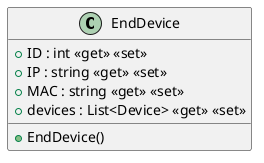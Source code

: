 @startuml
class EndDevice {
    + EndDevice()
    + ID : int <<get>> <<set>>
    + IP : string <<get>> <<set>>
    + MAC : string <<get>> <<set>>
    + devices : List<Device> <<get>> <<set>>
}
@enduml
